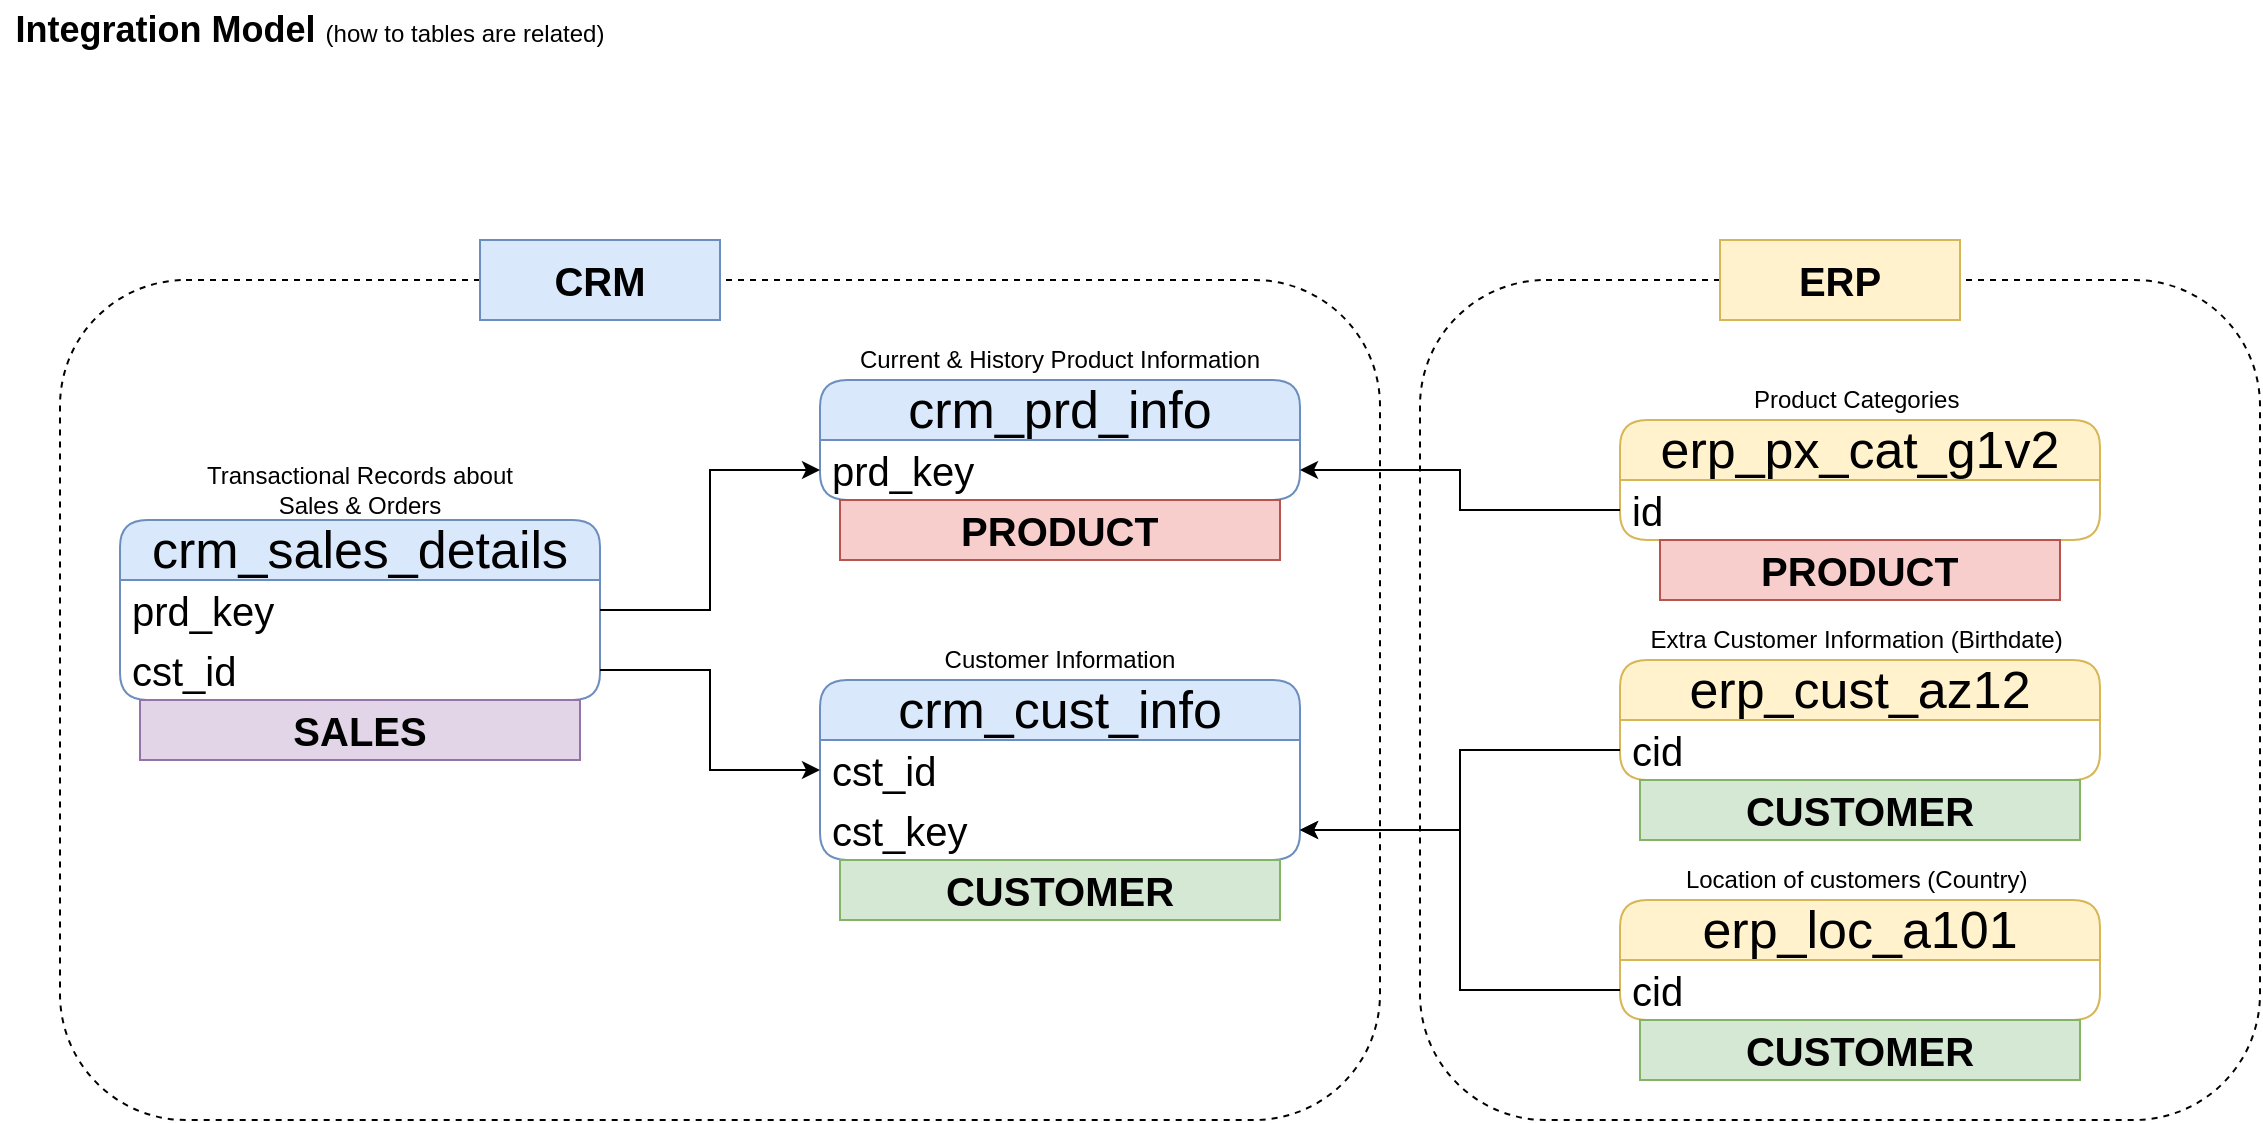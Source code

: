<mxfile version="26.1.1">
  <diagram name="Page-1" id="LX4SkVHYIamMNxuhMy0R">
    <mxGraphModel dx="1434" dy="844" grid="1" gridSize="10" guides="1" tooltips="1" connect="1" arrows="1" fold="1" page="1" pageScale="1" pageWidth="1600" pageHeight="1200" math="0" shadow="0">
      <root>
        <mxCell id="0" />
        <mxCell id="1" parent="0" />
        <mxCell id="cZGf89l9O2GNjlrlcH6t-1" value="&lt;font style=&quot;font-size: 18px;&quot;&gt;Integration Model &lt;/font&gt;&lt;font style=&quot;font-weight: normal;&quot;&gt;(how to tables are related)&lt;/font&gt;" style="text;html=1;align=center;verticalAlign=middle;whiteSpace=wrap;rounded=0;fontStyle=1" vertex="1" parent="1">
          <mxGeometry x="160" y="120" width="310" height="30" as="geometry" />
        </mxCell>
        <mxCell id="cZGf89l9O2GNjlrlcH6t-2" value="&lt;font style=&quot;font-size: 26px;&quot;&gt;crm_cust_info&lt;/font&gt;" style="swimlane;fontStyle=0;childLayout=stackLayout;horizontal=1;startSize=30;horizontalStack=0;resizeParent=1;resizeParentMax=0;resizeLast=0;collapsible=1;marginBottom=0;whiteSpace=wrap;html=1;rounded=1;fillColor=#dae8fc;strokeColor=#6c8ebf;" vertex="1" parent="1">
          <mxGeometry x="570" y="460" width="240" height="90" as="geometry" />
        </mxCell>
        <mxCell id="cZGf89l9O2GNjlrlcH6t-3" value="&lt;font style=&quot;font-size: 20px;&quot;&gt;cst_id&lt;/font&gt;" style="text;strokeColor=none;fillColor=none;align=left;verticalAlign=middle;spacingLeft=4;spacingRight=4;overflow=hidden;points=[[0,0.5],[1,0.5]];portConstraint=eastwest;rotatable=0;whiteSpace=wrap;html=1;rounded=1;sketch=1;curveFitting=1;jiggle=2;" vertex="1" parent="cZGf89l9O2GNjlrlcH6t-2">
          <mxGeometry y="30" width="240" height="30" as="geometry" />
        </mxCell>
        <mxCell id="cZGf89l9O2GNjlrlcH6t-4" value="&lt;font style=&quot;font-size: 20px;&quot;&gt;cst_key&lt;/font&gt;" style="text;strokeColor=none;fillColor=none;align=left;verticalAlign=middle;spacingLeft=4;spacingRight=4;overflow=hidden;points=[[0,0.5],[1,0.5]];portConstraint=eastwest;rotatable=0;whiteSpace=wrap;html=1;rounded=1;sketch=1;curveFitting=1;jiggle=2;" vertex="1" parent="cZGf89l9O2GNjlrlcH6t-2">
          <mxGeometry y="60" width="240" height="30" as="geometry" />
        </mxCell>
        <mxCell id="cZGf89l9O2GNjlrlcH6t-5" value="Customer Information" style="text;html=1;align=center;verticalAlign=middle;whiteSpace=wrap;rounded=0;" vertex="1" parent="1">
          <mxGeometry x="630" y="440" width="120" height="20" as="geometry" />
        </mxCell>
        <mxCell id="cZGf89l9O2GNjlrlcH6t-6" value="&lt;font style=&quot;font-size: 26px;&quot;&gt;crm_prd_info&lt;/font&gt;" style="swimlane;fontStyle=0;childLayout=stackLayout;horizontal=1;startSize=30;horizontalStack=0;resizeParent=1;resizeParentMax=0;resizeLast=0;collapsible=1;marginBottom=0;whiteSpace=wrap;html=1;rounded=1;fillColor=#dae8fc;strokeColor=#6c8ebf;" vertex="1" parent="1">
          <mxGeometry x="570" y="310" width="240" height="60" as="geometry" />
        </mxCell>
        <mxCell id="cZGf89l9O2GNjlrlcH6t-7" value="&lt;font style=&quot;font-size: 20px;&quot;&gt;prd_key&lt;/font&gt;" style="text;strokeColor=none;fillColor=none;align=left;verticalAlign=middle;spacingLeft=4;spacingRight=4;overflow=hidden;points=[[0,0.5],[1,0.5]];portConstraint=eastwest;rotatable=0;whiteSpace=wrap;html=1;rounded=1;sketch=1;curveFitting=1;jiggle=2;" vertex="1" parent="cZGf89l9O2GNjlrlcH6t-6">
          <mxGeometry y="30" width="240" height="30" as="geometry" />
        </mxCell>
        <mxCell id="cZGf89l9O2GNjlrlcH6t-8" value="Current &amp;amp; History Product Information" style="text;html=1;align=center;verticalAlign=middle;whiteSpace=wrap;rounded=0;" vertex="1" parent="1">
          <mxGeometry x="580" y="290" width="220" height="20" as="geometry" />
        </mxCell>
        <mxCell id="cZGf89l9O2GNjlrlcH6t-9" value="&lt;font style=&quot;font-size: 26px;&quot;&gt;crm_sales_details&lt;/font&gt;" style="swimlane;fontStyle=0;childLayout=stackLayout;horizontal=1;startSize=30;horizontalStack=0;resizeParent=1;resizeParentMax=0;resizeLast=0;collapsible=1;marginBottom=0;whiteSpace=wrap;html=1;rounded=1;fillColor=#dae8fc;strokeColor=#6c8ebf;" vertex="1" parent="1">
          <mxGeometry x="220" y="380" width="240" height="90" as="geometry" />
        </mxCell>
        <mxCell id="cZGf89l9O2GNjlrlcH6t-10" value="&lt;font style=&quot;font-size: 20px;&quot;&gt;prd_key&lt;/font&gt;" style="text;strokeColor=none;fillColor=none;align=left;verticalAlign=middle;spacingLeft=4;spacingRight=4;overflow=hidden;points=[[0,0.5],[1,0.5]];portConstraint=eastwest;rotatable=0;whiteSpace=wrap;html=1;rounded=1;sketch=1;curveFitting=1;jiggle=2;" vertex="1" parent="cZGf89l9O2GNjlrlcH6t-9">
          <mxGeometry y="30" width="240" height="30" as="geometry" />
        </mxCell>
        <mxCell id="cZGf89l9O2GNjlrlcH6t-11" value="&lt;font style=&quot;font-size: 20px;&quot;&gt;cst_id&lt;/font&gt;" style="text;strokeColor=none;fillColor=none;align=left;verticalAlign=middle;spacingLeft=4;spacingRight=4;overflow=hidden;points=[[0,0.5],[1,0.5]];portConstraint=eastwest;rotatable=0;whiteSpace=wrap;html=1;rounded=1;sketch=1;curveFitting=1;jiggle=2;" vertex="1" parent="cZGf89l9O2GNjlrlcH6t-9">
          <mxGeometry y="60" width="240" height="30" as="geometry" />
        </mxCell>
        <mxCell id="cZGf89l9O2GNjlrlcH6t-12" value="Transactional Records about Sales &amp;amp; Orders" style="text;html=1;align=center;verticalAlign=middle;whiteSpace=wrap;rounded=0;" vertex="1" parent="1">
          <mxGeometry x="255" y="350" width="170" height="30" as="geometry" />
        </mxCell>
        <mxCell id="cZGf89l9O2GNjlrlcH6t-13" style="edgeStyle=orthogonalEdgeStyle;rounded=0;orthogonalLoop=1;jettySize=auto;html=1;entryX=0;entryY=0.5;entryDx=0;entryDy=0;" edge="1" parent="1" source="cZGf89l9O2GNjlrlcH6t-10" target="cZGf89l9O2GNjlrlcH6t-7">
          <mxGeometry relative="1" as="geometry" />
        </mxCell>
        <mxCell id="cZGf89l9O2GNjlrlcH6t-14" style="edgeStyle=orthogonalEdgeStyle;rounded=0;orthogonalLoop=1;jettySize=auto;html=1;entryX=0;entryY=0.5;entryDx=0;entryDy=0;" edge="1" parent="1" source="cZGf89l9O2GNjlrlcH6t-11" target="cZGf89l9O2GNjlrlcH6t-3">
          <mxGeometry relative="1" as="geometry" />
        </mxCell>
        <mxCell id="cZGf89l9O2GNjlrlcH6t-15" value="&lt;font style=&quot;font-size: 26px;&quot;&gt;erp_cust_az12&lt;/font&gt;" style="swimlane;fontStyle=0;childLayout=stackLayout;horizontal=1;startSize=30;horizontalStack=0;resizeParent=1;resizeParentMax=0;resizeLast=0;collapsible=1;marginBottom=0;whiteSpace=wrap;html=1;rounded=1;fillColor=#fff2cc;strokeColor=#d6b656;" vertex="1" parent="1">
          <mxGeometry x="970" y="450" width="240" height="60" as="geometry" />
        </mxCell>
        <mxCell id="cZGf89l9O2GNjlrlcH6t-16" value="&lt;font style=&quot;font-size: 20px;&quot;&gt;cid&lt;/font&gt;" style="text;strokeColor=none;fillColor=none;align=left;verticalAlign=middle;spacingLeft=4;spacingRight=4;overflow=hidden;points=[[0,0.5],[1,0.5]];portConstraint=eastwest;rotatable=0;whiteSpace=wrap;html=1;rounded=1;sketch=1;curveFitting=1;jiggle=2;" vertex="1" parent="cZGf89l9O2GNjlrlcH6t-15">
          <mxGeometry y="30" width="240" height="30" as="geometry" />
        </mxCell>
        <mxCell id="cZGf89l9O2GNjlrlcH6t-17" value="Extra Customer Information (Birthdate)&amp;nbsp;" style="text;html=1;align=center;verticalAlign=middle;whiteSpace=wrap;rounded=0;" vertex="1" parent="1">
          <mxGeometry x="980" y="430" width="220" height="20" as="geometry" />
        </mxCell>
        <mxCell id="cZGf89l9O2GNjlrlcH6t-18" style="edgeStyle=orthogonalEdgeStyle;rounded=0;orthogonalLoop=1;jettySize=auto;html=1;entryX=1;entryY=0.5;entryDx=0;entryDy=0;" edge="1" parent="1" source="cZGf89l9O2GNjlrlcH6t-16" target="cZGf89l9O2GNjlrlcH6t-4">
          <mxGeometry relative="1" as="geometry" />
        </mxCell>
        <mxCell id="cZGf89l9O2GNjlrlcH6t-19" value="&lt;font style=&quot;font-size: 26px;&quot;&gt;erp_loc_a101&lt;/font&gt;" style="swimlane;fontStyle=0;childLayout=stackLayout;horizontal=1;startSize=30;horizontalStack=0;resizeParent=1;resizeParentMax=0;resizeLast=0;collapsible=1;marginBottom=0;whiteSpace=wrap;html=1;rounded=1;fillColor=#fff2cc;strokeColor=#d6b656;" vertex="1" parent="1">
          <mxGeometry x="970" y="570" width="240" height="60" as="geometry" />
        </mxCell>
        <mxCell id="cZGf89l9O2GNjlrlcH6t-20" value="&lt;font style=&quot;font-size: 20px;&quot;&gt;cid&lt;/font&gt;" style="text;strokeColor=none;fillColor=none;align=left;verticalAlign=middle;spacingLeft=4;spacingRight=4;overflow=hidden;points=[[0,0.5],[1,0.5]];portConstraint=eastwest;rotatable=0;whiteSpace=wrap;html=1;rounded=1;sketch=1;curveFitting=1;jiggle=2;" vertex="1" parent="cZGf89l9O2GNjlrlcH6t-19">
          <mxGeometry y="30" width="240" height="30" as="geometry" />
        </mxCell>
        <mxCell id="cZGf89l9O2GNjlrlcH6t-21" value="Location of customers (Country)&amp;nbsp;" style="text;html=1;align=center;verticalAlign=middle;whiteSpace=wrap;rounded=0;" vertex="1" parent="1">
          <mxGeometry x="980" y="550" width="220" height="20" as="geometry" />
        </mxCell>
        <mxCell id="cZGf89l9O2GNjlrlcH6t-22" style="edgeStyle=orthogonalEdgeStyle;rounded=0;orthogonalLoop=1;jettySize=auto;html=1;entryX=1;entryY=0.5;entryDx=0;entryDy=0;" edge="1" parent="1" source="cZGf89l9O2GNjlrlcH6t-20" target="cZGf89l9O2GNjlrlcH6t-4">
          <mxGeometry relative="1" as="geometry" />
        </mxCell>
        <mxCell id="cZGf89l9O2GNjlrlcH6t-23" value="&lt;font style=&quot;font-size: 26px;&quot;&gt;erp_px_cat_g1v2&lt;/font&gt;" style="swimlane;fontStyle=0;childLayout=stackLayout;horizontal=1;startSize=30;horizontalStack=0;resizeParent=1;resizeParentMax=0;resizeLast=0;collapsible=1;marginBottom=0;whiteSpace=wrap;html=1;rounded=1;fillColor=#fff2cc;strokeColor=#d6b656;" vertex="1" parent="1">
          <mxGeometry x="970" y="330" width="240" height="60" as="geometry" />
        </mxCell>
        <mxCell id="cZGf89l9O2GNjlrlcH6t-24" value="&lt;font style=&quot;font-size: 20px;&quot;&gt;id&lt;/font&gt;" style="text;strokeColor=none;fillColor=none;align=left;verticalAlign=middle;spacingLeft=4;spacingRight=4;overflow=hidden;points=[[0,0.5],[1,0.5]];portConstraint=eastwest;rotatable=0;whiteSpace=wrap;html=1;rounded=1;sketch=1;curveFitting=1;jiggle=2;" vertex="1" parent="cZGf89l9O2GNjlrlcH6t-23">
          <mxGeometry y="30" width="240" height="30" as="geometry" />
        </mxCell>
        <mxCell id="cZGf89l9O2GNjlrlcH6t-25" value="Product Categories&amp;nbsp;" style="text;html=1;align=center;verticalAlign=middle;whiteSpace=wrap;rounded=0;" vertex="1" parent="1">
          <mxGeometry x="980" y="310" width="220" height="20" as="geometry" />
        </mxCell>
        <mxCell id="cZGf89l9O2GNjlrlcH6t-26" style="edgeStyle=orthogonalEdgeStyle;rounded=0;orthogonalLoop=1;jettySize=auto;html=1;entryX=1;entryY=0.5;entryDx=0;entryDy=0;" edge="1" parent="1" source="cZGf89l9O2GNjlrlcH6t-24" target="cZGf89l9O2GNjlrlcH6t-7">
          <mxGeometry relative="1" as="geometry" />
        </mxCell>
        <mxCell id="cZGf89l9O2GNjlrlcH6t-27" value="" style="rounded=1;whiteSpace=wrap;html=1;fillColor=none;dashed=1;" vertex="1" parent="1">
          <mxGeometry x="190" y="260" width="660" height="420" as="geometry" />
        </mxCell>
        <mxCell id="cZGf89l9O2GNjlrlcH6t-28" value="&lt;font style=&quot;font-size: 20px;&quot;&gt;&lt;b&gt;CRM&lt;/b&gt;&lt;/font&gt;" style="rounded=0;whiteSpace=wrap;html=1;fillColor=#dae8fc;strokeColor=#6c8ebf;" vertex="1" parent="1">
          <mxGeometry x="400" y="240" width="120" height="40" as="geometry" />
        </mxCell>
        <mxCell id="cZGf89l9O2GNjlrlcH6t-29" value="" style="rounded=1;whiteSpace=wrap;html=1;fillColor=none;dashed=1;" vertex="1" parent="1">
          <mxGeometry x="870" y="260" width="420" height="420" as="geometry" />
        </mxCell>
        <mxCell id="cZGf89l9O2GNjlrlcH6t-30" value="&lt;font style=&quot;font-size: 20px;&quot;&gt;&lt;b&gt;ERP&lt;/b&gt;&lt;/font&gt;" style="rounded=0;whiteSpace=wrap;html=1;fillColor=#fff2cc;strokeColor=#d6b656;" vertex="1" parent="1">
          <mxGeometry x="1020" y="240" width="120" height="40" as="geometry" />
        </mxCell>
        <mxCell id="cZGf89l9O2GNjlrlcH6t-31" value="&lt;font style=&quot;font-size: 20px;&quot;&gt;&lt;b&gt;PRODUCT&lt;/b&gt;&lt;/font&gt;" style="text;html=1;strokeColor=#b85450;fillColor=#f8cecc;align=center;verticalAlign=middle;whiteSpace=wrap;overflow=hidden;" vertex="1" parent="1">
          <mxGeometry x="580" y="370" width="220" height="30" as="geometry" />
        </mxCell>
        <mxCell id="cZGf89l9O2GNjlrlcH6t-32" value="&lt;font style=&quot;font-size: 20px;&quot;&gt;&lt;b&gt;PRODUCT&lt;/b&gt;&lt;/font&gt;" style="text;html=1;strokeColor=#b85450;fillColor=#f8cecc;align=center;verticalAlign=middle;whiteSpace=wrap;overflow=hidden;" vertex="1" parent="1">
          <mxGeometry x="990" y="390" width="200" height="30" as="geometry" />
        </mxCell>
        <mxCell id="cZGf89l9O2GNjlrlcH6t-33" value="&lt;font style=&quot;font-size: 20px;&quot;&gt;&lt;b&gt;CUSTOMER&lt;/b&gt;&lt;/font&gt;" style="text;html=1;strokeColor=#82b366;fillColor=#d5e8d4;align=center;verticalAlign=middle;whiteSpace=wrap;overflow=hidden;" vertex="1" parent="1">
          <mxGeometry x="580" y="550" width="220" height="30" as="geometry" />
        </mxCell>
        <mxCell id="cZGf89l9O2GNjlrlcH6t-34" value="&lt;font style=&quot;font-size: 20px;&quot;&gt;&lt;b&gt;CUSTOMER&lt;/b&gt;&lt;/font&gt;" style="text;html=1;strokeColor=#82b366;fillColor=#d5e8d4;align=center;verticalAlign=middle;whiteSpace=wrap;overflow=hidden;" vertex="1" parent="1">
          <mxGeometry x="980" y="510" width="220" height="30" as="geometry" />
        </mxCell>
        <mxCell id="cZGf89l9O2GNjlrlcH6t-35" value="&lt;font style=&quot;font-size: 20px;&quot;&gt;&lt;b&gt;CUSTOMER&lt;/b&gt;&lt;/font&gt;" style="text;html=1;strokeColor=#82b366;fillColor=#d5e8d4;align=center;verticalAlign=middle;whiteSpace=wrap;overflow=hidden;" vertex="1" parent="1">
          <mxGeometry x="980" y="630" width="220" height="30" as="geometry" />
        </mxCell>
        <mxCell id="cZGf89l9O2GNjlrlcH6t-36" value="&lt;font style=&quot;font-size: 20px;&quot;&gt;&lt;b&gt;SALES&lt;/b&gt;&lt;/font&gt;" style="text;html=1;strokeColor=#9673a6;fillColor=#e1d5e7;align=center;verticalAlign=middle;whiteSpace=wrap;overflow=hidden;" vertex="1" parent="1">
          <mxGeometry x="230" y="470" width="220" height="30" as="geometry" />
        </mxCell>
      </root>
    </mxGraphModel>
  </diagram>
</mxfile>
